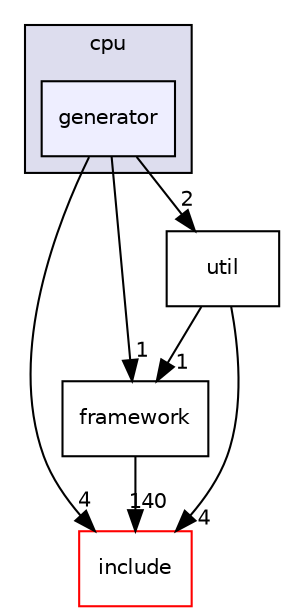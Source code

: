 digraph "onnxruntime/onnxruntime/core/providers/cpu/generator" {
  compound=true
  node [ fontsize="10", fontname="Helvetica"];
  edge [ labelfontsize="10", labelfontname="Helvetica"];
  subgraph clusterdir_3683cb2698e6daed4ebbd4c1d451f237 {
    graph [ bgcolor="#ddddee", pencolor="black", label="cpu" fontname="Helvetica", fontsize="10", URL="dir_3683cb2698e6daed4ebbd4c1d451f237.html"]
  dir_3991fad1d24515c620bdecabf1342519 [shape=box, label="generator", style="filled", fillcolor="#eeeeff", pencolor="black", URL="dir_3991fad1d24515c620bdecabf1342519.html"];
  }
  dir_1b4a698a764d4f86e6ae1764e7f37a99 [shape=box label="framework" URL="dir_1b4a698a764d4f86e6ae1764e7f37a99.html"];
  dir_f44f875884e6b767c5658db22ccaab42 [shape=box label="include" fillcolor="white" style="filled" color="red" URL="dir_f44f875884e6b767c5658db22ccaab42.html"];
  dir_5d2c02da9f4b6260dad551789979fe21 [shape=box label="util" URL="dir_5d2c02da9f4b6260dad551789979fe21.html"];
  dir_1b4a698a764d4f86e6ae1764e7f37a99->dir_f44f875884e6b767c5658db22ccaab42 [headlabel="140", labeldistance=1.5 headhref="dir_000032_000008.html"];
  dir_3991fad1d24515c620bdecabf1342519->dir_1b4a698a764d4f86e6ae1764e7f37a99 [headlabel="1", labeldistance=1.5 headhref="dir_000049_000032.html"];
  dir_3991fad1d24515c620bdecabf1342519->dir_f44f875884e6b767c5658db22ccaab42 [headlabel="4", labeldistance=1.5 headhref="dir_000049_000008.html"];
  dir_3991fad1d24515c620bdecabf1342519->dir_5d2c02da9f4b6260dad551789979fe21 [headlabel="2", labeldistance=1.5 headhref="dir_000049_000065.html"];
  dir_5d2c02da9f4b6260dad551789979fe21->dir_1b4a698a764d4f86e6ae1764e7f37a99 [headlabel="1", labeldistance=1.5 headhref="dir_000065_000032.html"];
  dir_5d2c02da9f4b6260dad551789979fe21->dir_f44f875884e6b767c5658db22ccaab42 [headlabel="4", labeldistance=1.5 headhref="dir_000065_000008.html"];
}
